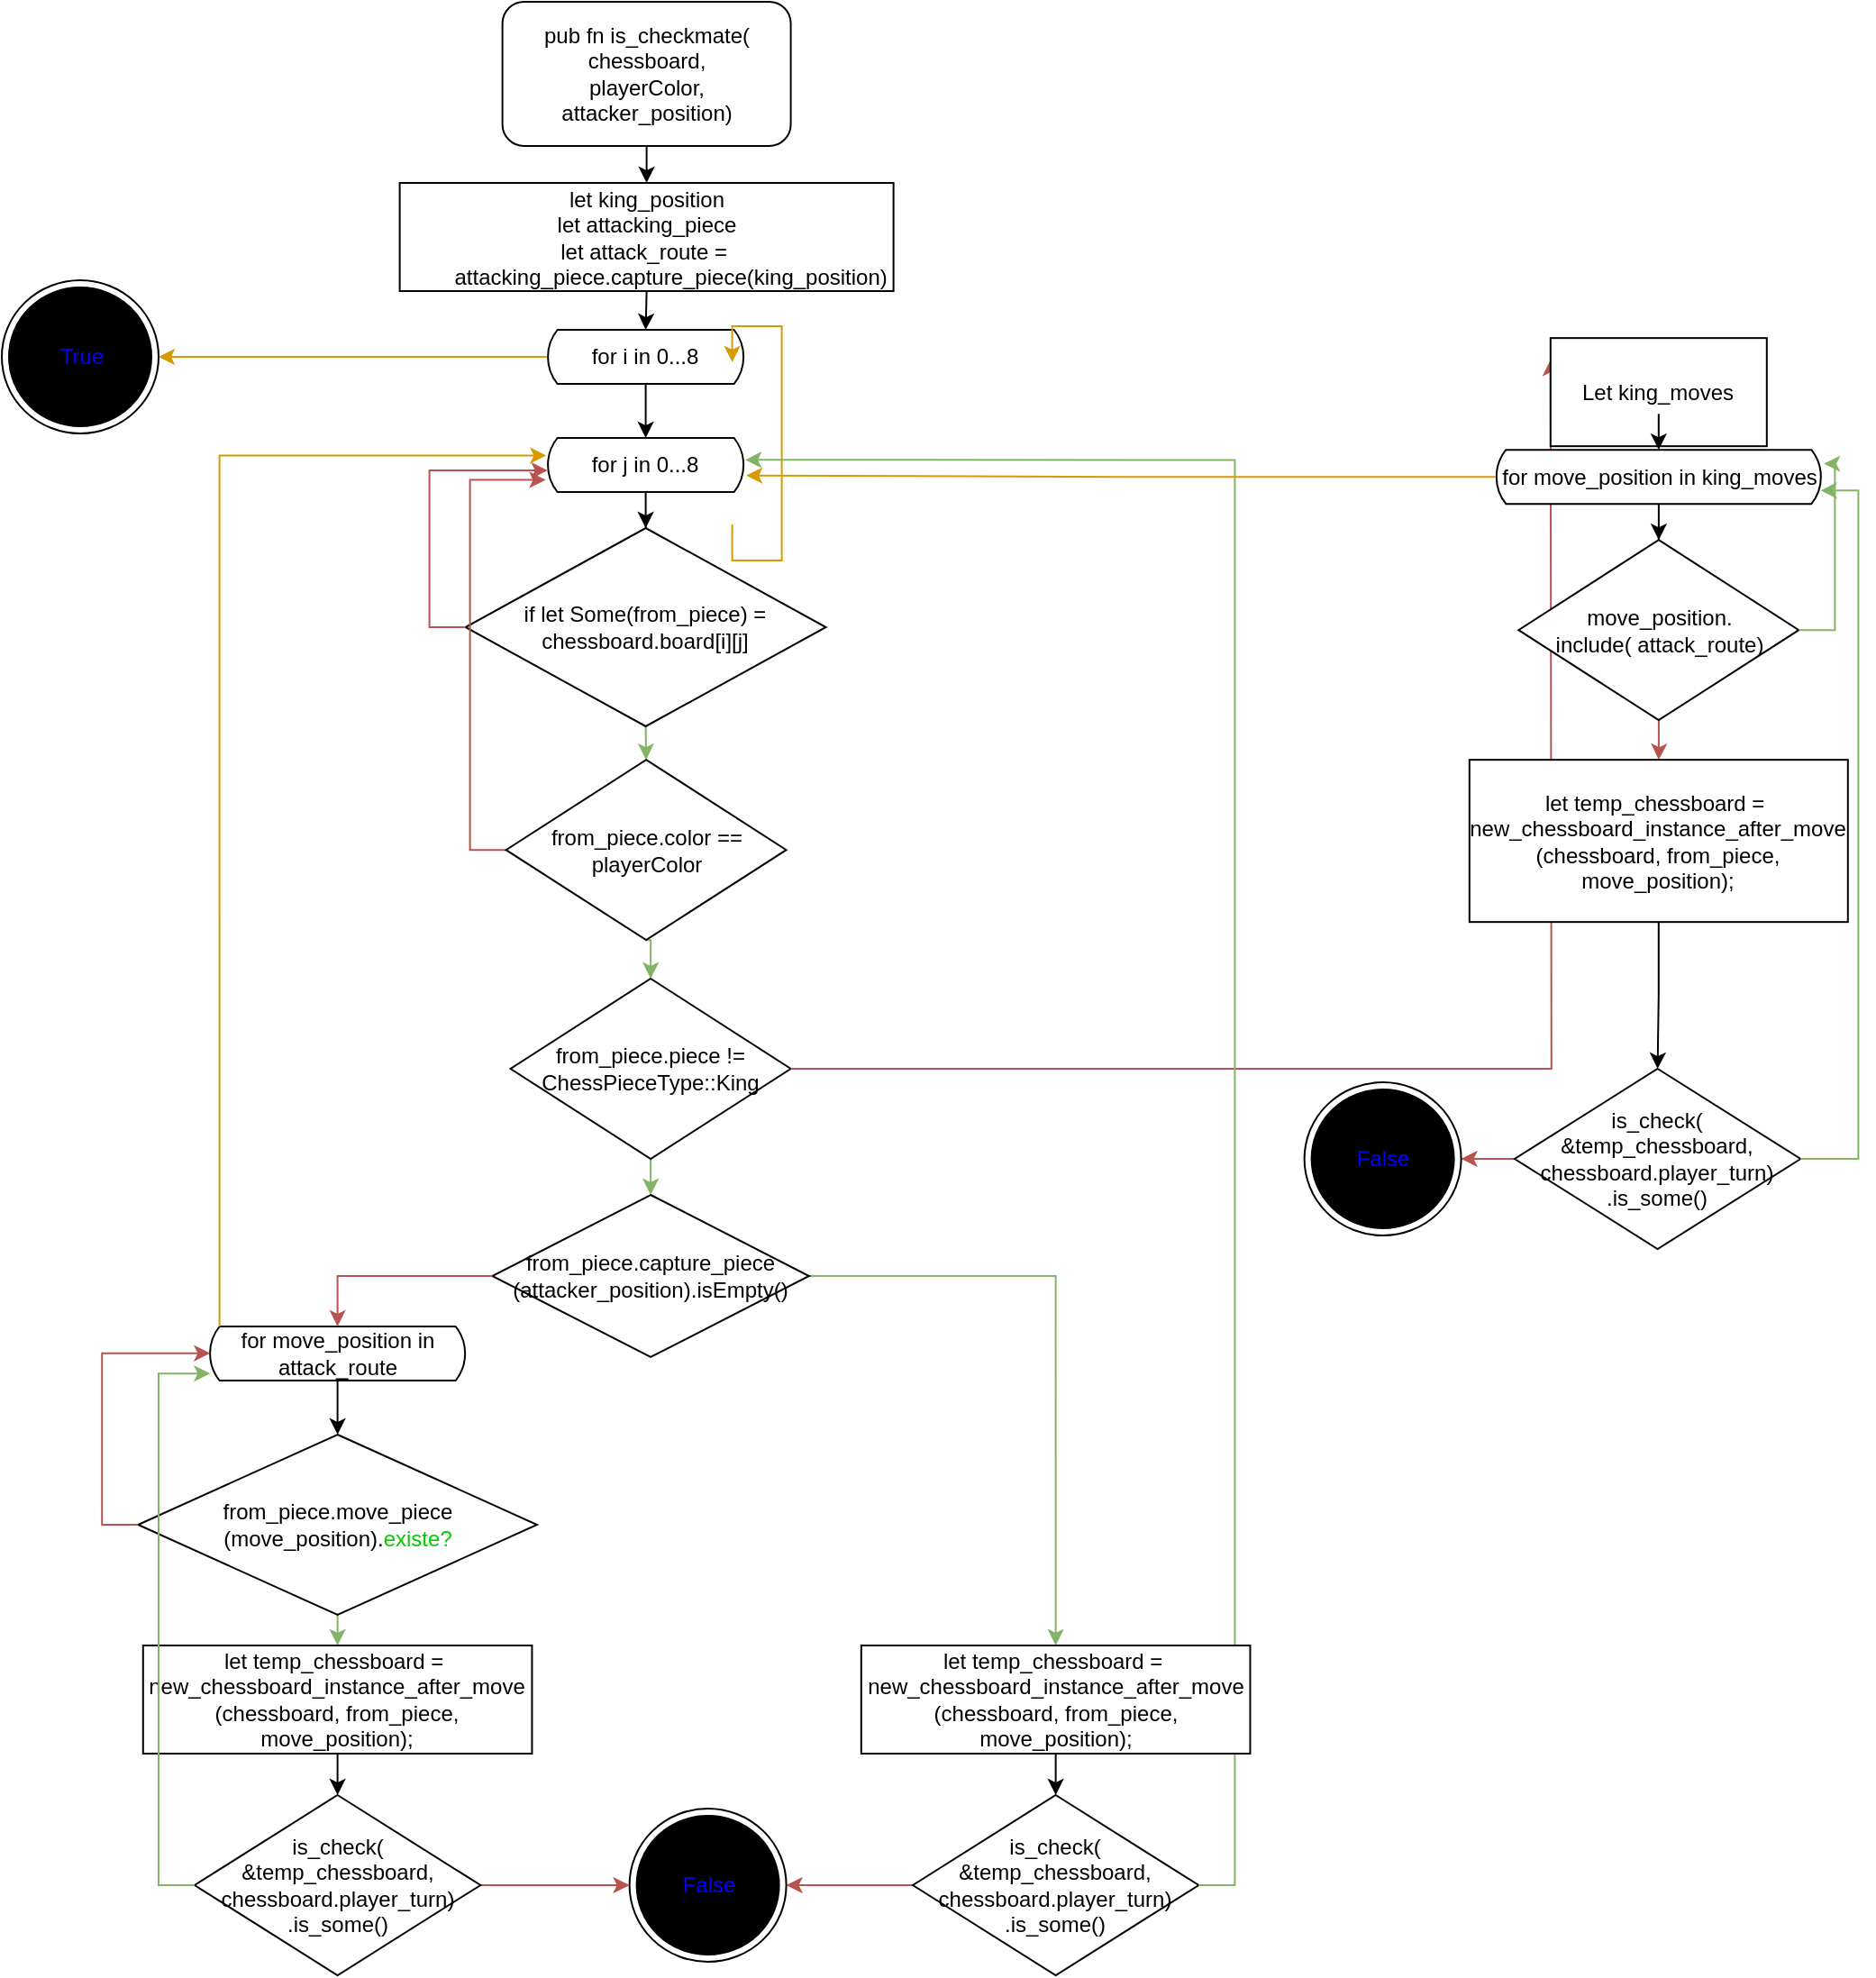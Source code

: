 <mxfile>
    <diagram id="Ea1tIVyp97EjMuHXbl2k" name="Page-1">
        <mxGraphModel dx="933" dy="662" grid="1" gridSize="10" guides="1" tooltips="1" connect="1" arrows="1" fold="1" page="1" pageScale="1" pageWidth="850" pageHeight="1100" math="0" shadow="0">
            <root>
                <mxCell id="0"/>
                <mxCell id="1" parent="0"/>
                <mxCell id="sE5au4GL2n3erL41e8XW-142" style="edgeStyle=orthogonalEdgeStyle;rounded=0;orthogonalLoop=1;jettySize=auto;html=1;exitX=0.5;exitY=1;exitDx=0;exitDy=0;entryX=0.5;entryY=0;entryDx=0;entryDy=0;" parent="1" source="7" target="9" edge="1">
                    <mxGeometry relative="1" as="geometry"/>
                </mxCell>
                <mxCell id="7" value="pub fn is_checkmate(&lt;br&gt;chessboard,&lt;br&gt;playerColor,&lt;br&gt;attacker_position)" style="rounded=1;whiteSpace=wrap;html=1;" parent="1" vertex="1">
                    <mxGeometry x="607.81" y="5" width="160" height="80" as="geometry"/>
                </mxCell>
                <mxCell id="9" value="let king_position&lt;br&gt;let&amp;nbsp;&lt;span style=&quot;background-color: initial;&quot;&gt;attacking_piece&lt;br&gt;let attack_route =&amp;nbsp;&lt;br&gt;&lt;/span&gt;&lt;span style=&quot;background-color: initial;&quot;&gt;&lt;span style=&quot;white-space: pre;&quot;&gt;&#9;&lt;/span&gt;attacking_piece.capture_piece(king_position)&lt;br&gt;&lt;/span&gt;" style="rounded=0;whiteSpace=wrap;html=1;align=center;" parent="1" vertex="1">
                    <mxGeometry x="550.81" y="105.5" width="274" height="60" as="geometry"/>
                </mxCell>
                <mxCell id="sE5au4GL2n3erL41e8XW-130" style="edgeStyle=orthogonalEdgeStyle;rounded=0;orthogonalLoop=1;jettySize=auto;html=1;entryX=1;entryY=0.5;entryDx=0;entryDy=0;fillColor=#ffe6cc;strokeColor=#d79b00;" parent="1" source="sE5au4GL2n3erL41e8XW-10" target="sE5au4GL2n3erL41e8XW-111" edge="1">
                    <mxGeometry relative="1" as="geometry"/>
                </mxCell>
                <mxCell id="sE5au4GL2n3erL41e8XW-10" value="for i in 0...8" style="html=1;dashed=0;whiteSpace=wrap;shape=mxgraph.dfd.loop" parent="1" vertex="1">
                    <mxGeometry x="632.31" y="187" width="110" height="30" as="geometry"/>
                </mxCell>
                <mxCell id="sE5au4GL2n3erL41e8XW-45" style="edgeStyle=orthogonalEdgeStyle;rounded=0;orthogonalLoop=1;jettySize=auto;html=1;entryX=0.5;entryY=0;entryDx=0;entryDy=0;" parent="1" source="sE5au4GL2n3erL41e8XW-12" target="sE5au4GL2n3erL41e8XW-16" edge="1">
                    <mxGeometry relative="1" as="geometry"/>
                </mxCell>
                <mxCell id="sE5au4GL2n3erL41e8XW-12" value="for j in 0...8" style="html=1;dashed=0;whiteSpace=wrap;shape=mxgraph.dfd.loop" parent="1" vertex="1">
                    <mxGeometry x="632.31" y="247" width="110" height="30" as="geometry"/>
                </mxCell>
                <mxCell id="sE5au4GL2n3erL41e8XW-15" style="edgeStyle=orthogonalEdgeStyle;rounded=0;orthogonalLoop=1;jettySize=auto;html=1;entryX=0.5;entryY=0;entryDx=0;entryDy=0;entryPerimeter=0;" parent="1" source="sE5au4GL2n3erL41e8XW-10" target="sE5au4GL2n3erL41e8XW-12" edge="1">
                    <mxGeometry relative="1" as="geometry"/>
                </mxCell>
                <mxCell id="sE5au4GL2n3erL41e8XW-68" style="edgeStyle=orthogonalEdgeStyle;rounded=0;orthogonalLoop=1;jettySize=auto;html=1;exitX=0.5;exitY=1;exitDx=0;exitDy=0;entryX=0.5;entryY=0;entryDx=0;entryDy=0;fillColor=#d5e8d4;strokeColor=#82b366;" parent="1" source="sE5au4GL2n3erL41e8XW-16" target="sE5au4GL2n3erL41e8XW-67" edge="1">
                    <mxGeometry relative="1" as="geometry"/>
                </mxCell>
                <mxCell id="sE5au4GL2n3erL41e8XW-16" value="if let Some(from_piece) = chessboard.board[i][j]" style="shape=rhombus;html=1;dashed=0;whiteSpace=wrap;perimeter=rhombusPerimeter;" parent="1" vertex="1">
                    <mxGeometry x="587.31" y="297" width="200" height="110" as="geometry"/>
                </mxCell>
                <mxCell id="sE5au4GL2n3erL41e8XW-20" style="edgeStyle=orthogonalEdgeStyle;rounded=0;orthogonalLoop=1;jettySize=auto;html=1;exitX=0;exitY=0.5;exitDx=0;exitDy=0;entryX=0.005;entryY=0.6;entryDx=0;entryDy=0;entryPerimeter=0;fillColor=#f8cecc;strokeColor=#b85450;" parent="1" source="sE5au4GL2n3erL41e8XW-16" target="sE5au4GL2n3erL41e8XW-12" edge="1">
                    <mxGeometry relative="1" as="geometry"/>
                </mxCell>
                <mxCell id="sE5au4GL2n3erL41e8XW-27" style="edgeStyle=orthogonalEdgeStyle;rounded=0;orthogonalLoop=1;jettySize=auto;html=1;exitX=0;exitY=0;exitDx=104;exitDy=30;exitPerimeter=0;entryX=0;entryY=0;entryDx=104;entryDy=0;entryPerimeter=0;fillColor=#ffe6cc;strokeColor=#d79b00;" parent="1" edge="1">
                    <mxGeometry relative="1" as="geometry">
                        <mxPoint x="735.31" y="295.0" as="sourcePoint"/>
                        <mxPoint x="735.31" y="205.0" as="targetPoint"/>
                        <Array as="points">
                            <mxPoint x="735.81" y="315"/>
                            <mxPoint x="762.81" y="315"/>
                            <mxPoint x="762.81" y="185"/>
                            <mxPoint x="735.81" y="185"/>
                        </Array>
                    </mxGeometry>
                </mxCell>
                <mxCell id="sE5au4GL2n3erL41e8XW-128" style="edgeStyle=orthogonalEdgeStyle;rounded=0;orthogonalLoop=1;jettySize=auto;html=1;exitX=0.5;exitY=1;exitDx=0;exitDy=0;entryX=0.5;entryY=0;entryDx=0;entryDy=0;fillColor=#d5e8d4;strokeColor=#82b366;" parent="1" source="sE5au4GL2n3erL41e8XW-28" target="sE5au4GL2n3erL41e8XW-32" edge="1">
                    <mxGeometry relative="1" as="geometry"/>
                </mxCell>
                <mxCell id="sE5au4GL2n3erL41e8XW-28" value="from_piece.piece !=&lt;div&gt;ChessPieceType::King&lt;/div&gt;" style="shape=rhombus;html=1;dashed=0;whiteSpace=wrap;perimeter=rhombusPerimeter;" parent="1" vertex="1">
                    <mxGeometry x="612.31" y="547" width="155.5" height="100" as="geometry"/>
                </mxCell>
                <mxCell id="sE5au4GL2n3erL41e8XW-60" style="edgeStyle=orthogonalEdgeStyle;rounded=0;orthogonalLoop=1;jettySize=auto;html=1;exitX=1;exitY=0.5;exitDx=0;exitDy=0;entryX=0.5;entryY=0;entryDx=0;entryDy=0;fillColor=#d5e8d4;strokeColor=#82b366;" parent="1" source="sE5au4GL2n3erL41e8XW-32" target="sE5au4GL2n3erL41e8XW-140" edge="1">
                    <mxGeometry relative="1" as="geometry">
                        <mxPoint x="914.82" y="930" as="targetPoint"/>
                    </mxGeometry>
                </mxCell>
                <mxCell id="sE5au4GL2n3erL41e8XW-32" value="from_piece.capture_piece&lt;div&gt;(attacker_position).isEmpty()&lt;/div&gt;" style="shape=rhombus;html=1;dashed=0;whiteSpace=wrap;perimeter=rhombusPerimeter;" parent="1" vertex="1">
                    <mxGeometry x="602.18" y="667" width="175.75" height="90" as="geometry"/>
                </mxCell>
                <mxCell id="sE5au4GL2n3erL41e8XW-44" style="edgeStyle=orthogonalEdgeStyle;rounded=0;orthogonalLoop=1;jettySize=auto;html=1;entryX=0.5;entryY=0;entryDx=0;entryDy=0;" parent="1" source="sE5au4GL2n3erL41e8XW-37" target="sE5au4GL2n3erL41e8XW-43" edge="1">
                    <mxGeometry relative="1" as="geometry"/>
                </mxCell>
                <mxCell id="sE5au4GL2n3erL41e8XW-37" value="for move_position in attack_route" style="html=1;dashed=0;whiteSpace=wrap;shape=mxgraph.dfd.loop" parent="1" vertex="1">
                    <mxGeometry x="444.81" y="740" width="143" height="30" as="geometry"/>
                </mxCell>
                <mxCell id="sE5au4GL2n3erL41e8XW-42" style="edgeStyle=orthogonalEdgeStyle;rounded=0;orthogonalLoop=1;jettySize=auto;html=1;entryX=0.5;entryY=0;entryDx=0;entryDy=0;entryPerimeter=0;fillColor=#f8cecc;strokeColor=#b85450;" parent="1" source="sE5au4GL2n3erL41e8XW-32" target="sE5au4GL2n3erL41e8XW-37" edge="1">
                    <mxGeometry relative="1" as="geometry"/>
                </mxCell>
                <mxCell id="sE5au4GL2n3erL41e8XW-134" style="edgeStyle=orthogonalEdgeStyle;rounded=0;orthogonalLoop=1;jettySize=auto;html=1;exitX=0.5;exitY=1;exitDx=0;exitDy=0;entryX=0.5;entryY=0;entryDx=0;entryDy=0;fillColor=#d5e8d4;strokeColor=#82b366;" parent="1" source="sE5au4GL2n3erL41e8XW-43" target="sE5au4GL2n3erL41e8XW-120" edge="1">
                    <mxGeometry relative="1" as="geometry"/>
                </mxCell>
                <mxCell id="sE5au4GL2n3erL41e8XW-43" value="&lt;div&gt;from_piece.move_piece&lt;/div&gt;&lt;div&gt;(move_position).&lt;font color=&quot;#00cc00&quot;&gt;existe?&lt;/font&gt;&lt;/div&gt;" style="shape=rhombus;html=1;dashed=0;whiteSpace=wrap;perimeter=rhombusPerimeter;" parent="1" vertex="1">
                    <mxGeometry x="405.62" y="800" width="221.38" height="100" as="geometry"/>
                </mxCell>
                <mxCell id="sE5au4GL2n3erL41e8XW-51" style="edgeStyle=orthogonalEdgeStyle;rounded=0;orthogonalLoop=1;jettySize=auto;html=1;exitX=0;exitY=0;exitDx=6;exitDy=0;exitPerimeter=0;entryX=-0.001;entryY=0.324;entryDx=0;entryDy=0;entryPerimeter=0;fillColor=#ffe6cc;strokeColor=#d79b00;" parent="1" source="sE5au4GL2n3erL41e8XW-37" target="sE5au4GL2n3erL41e8XW-12" edge="1">
                    <mxGeometry relative="1" as="geometry"/>
                </mxCell>
                <mxCell id="sE5au4GL2n3erL41e8XW-56" style="edgeStyle=orthogonalEdgeStyle;rounded=0;orthogonalLoop=1;jettySize=auto;html=1;exitX=0;exitY=0.5;exitDx=0;exitDy=0;entryX=0.006;entryY=0.495;entryDx=0;entryDy=0;entryPerimeter=0;fillColor=#f8cecc;strokeColor=#b85450;" parent="1" source="sE5au4GL2n3erL41e8XW-43" target="sE5au4GL2n3erL41e8XW-37" edge="1">
                    <mxGeometry relative="1" as="geometry"/>
                </mxCell>
                <mxCell id="sE5au4GL2n3erL41e8XW-87" style="edgeStyle=orthogonalEdgeStyle;rounded=0;orthogonalLoop=1;jettySize=auto;html=1;exitX=0;exitY=0.5;exitDx=0;exitDy=0;fillColor=#f8cecc;strokeColor=#b85450;" parent="1" source="sE5au4GL2n3erL41e8XW-61" target="sE5au4GL2n3erL41e8XW-86" edge="1">
                    <mxGeometry relative="1" as="geometry"/>
                </mxCell>
                <mxCell id="sE5au4GL2n3erL41e8XW-61" value="is_check(&lt;div&gt;&amp;amp;temp_chessboard,&lt;div&gt;chessboard.player_turn)&lt;/div&gt;&lt;div&gt;.is_some()&lt;/div&gt;&lt;/div&gt;" style="shape=rhombus;html=1;dashed=0;whiteSpace=wrap;perimeter=rhombusPerimeter;" parent="1" vertex="1">
                    <mxGeometry x="835.48" y="1000" width="158.69" height="100" as="geometry"/>
                </mxCell>
                <mxCell id="sE5au4GL2n3erL41e8XW-66" style="edgeStyle=orthogonalEdgeStyle;rounded=0;orthogonalLoop=1;jettySize=auto;html=1;exitX=0;exitY=0.5;exitDx=0;exitDy=0;entryX=-0.005;entryY=0.776;entryDx=0;entryDy=0;entryPerimeter=0;fillColor=#f8cecc;strokeColor=#b85450;" parent="1" source="sE5au4GL2n3erL41e8XW-67" target="sE5au4GL2n3erL41e8XW-12" edge="1">
                    <mxGeometry relative="1" as="geometry"/>
                </mxCell>
                <mxCell id="sE5au4GL2n3erL41e8XW-71" style="edgeStyle=orthogonalEdgeStyle;rounded=0;orthogonalLoop=1;jettySize=auto;html=1;exitX=0.5;exitY=1;exitDx=0;exitDy=0;entryX=0.5;entryY=0;entryDx=0;entryDy=0;fillColor=#d5e8d4;strokeColor=#82b366;" parent="1" source="sE5au4GL2n3erL41e8XW-67" target="sE5au4GL2n3erL41e8XW-28" edge="1">
                    <mxGeometry relative="1" as="geometry"/>
                </mxCell>
                <mxCell id="sE5au4GL2n3erL41e8XW-89" style="edgeStyle=orthogonalEdgeStyle;rounded=0;orthogonalLoop=1;jettySize=auto;html=1;exitX=1;exitY=0.5;exitDx=0;exitDy=0;entryX=0;entryY=0.5;entryDx=0;entryDy=0;fillColor=#f8cecc;strokeColor=#b85450;" parent="1" source="sE5au4GL2n3erL41e8XW-28" edge="1">
                    <mxGeometry relative="1" as="geometry">
                        <mxPoint x="1189.41" y="203.58" as="targetPoint"/>
                    </mxGeometry>
                </mxCell>
                <mxCell id="sE5au4GL2n3erL41e8XW-67" value="from_piece.color == playerColor" style="shape=rhombus;html=1;dashed=0;whiteSpace=wrap;perimeter=rhombusPerimeter;" parent="1" vertex="1">
                    <mxGeometry x="609.81" y="425.58" width="155.5" height="100" as="geometry"/>
                </mxCell>
                <mxCell id="sE5au4GL2n3erL41e8XW-75" style="edgeStyle=orthogonalEdgeStyle;rounded=0;orthogonalLoop=1;jettySize=auto;html=1;exitX=1;exitY=0.5;exitDx=0;exitDy=0;entryX=1.002;entryY=0.406;entryDx=0;entryDy=0;entryPerimeter=0;fillColor=#d5e8d4;strokeColor=#82b366;" parent="1" source="sE5au4GL2n3erL41e8XW-61" target="sE5au4GL2n3erL41e8XW-12" edge="1">
                    <mxGeometry relative="1" as="geometry"/>
                </mxCell>
                <mxCell id="sE5au4GL2n3erL41e8XW-86" value="&lt;font color=&quot;#0000ff&quot;&gt;False&lt;/font&gt;" style="ellipse;html=1;shape=endState;fillColor=strokeColor;" parent="1" vertex="1">
                    <mxGeometry x="678.31" y="1007.5" width="87" height="85" as="geometry"/>
                </mxCell>
                <mxCell id="sE5au4GL2n3erL41e8XW-88" value="Let king_moves" style="rounded=0;whiteSpace=wrap;html=1;" parent="1" vertex="1">
                    <mxGeometry x="1189.41" y="191.58" width="120" height="60" as="geometry"/>
                </mxCell>
                <mxCell id="sE5au4GL2n3erL41e8XW-95" value="" style="edgeStyle=orthogonalEdgeStyle;rounded=0;orthogonalLoop=1;jettySize=auto;html=1;" parent="1" source="sE5au4GL2n3erL41e8XW-91" target="sE5au4GL2n3erL41e8XW-94" edge="1">
                    <mxGeometry relative="1" as="geometry"/>
                </mxCell>
                <mxCell id="sE5au4GL2n3erL41e8XW-91" value="for move_position in king_moves" style="html=1;dashed=0;whiteSpace=wrap;shape=mxgraph.dfd.loop" parent="1" vertex="1">
                    <mxGeometry x="1158.66" y="253.58" width="181.5" height="30" as="geometry"/>
                </mxCell>
                <mxCell id="sE5au4GL2n3erL41e8XW-92" style="edgeStyle=orthogonalEdgeStyle;rounded=0;orthogonalLoop=1;jettySize=auto;html=1;entryX=0.5;entryY=0;entryDx=0;entryDy=0;entryPerimeter=0;" parent="1" target="sE5au4GL2n3erL41e8XW-91" edge="1">
                    <mxGeometry relative="1" as="geometry">
                        <mxPoint x="1249.393" y="233.58" as="sourcePoint"/>
                    </mxGeometry>
                </mxCell>
                <mxCell id="sE5au4GL2n3erL41e8XW-106" style="edgeStyle=orthogonalEdgeStyle;rounded=0;orthogonalLoop=1;jettySize=auto;html=1;fillColor=#f8cecc;strokeColor=#b85450;" parent="1" source="sE5au4GL2n3erL41e8XW-94" target="sE5au4GL2n3erL41e8XW-101" edge="1">
                    <mxGeometry relative="1" as="geometry"/>
                </mxCell>
                <mxCell id="sE5au4GL2n3erL41e8XW-94" value="move_position.&lt;div&gt;include( attack_route)&lt;br&gt;&lt;/div&gt;" style="shape=rhombus;html=1;dashed=0;whiteSpace=wrap;perimeter=rhombusPerimeter;" parent="1" vertex="1">
                    <mxGeometry x="1171.66" y="303.58" width="155.5" height="100" as="geometry"/>
                </mxCell>
                <mxCell id="sE5au4GL2n3erL41e8XW-97" style="edgeStyle=orthogonalEdgeStyle;rounded=0;orthogonalLoop=1;jettySize=auto;html=1;exitX=1;exitY=0.5;exitDx=0;exitDy=0;entryX=1.005;entryY=0.257;entryDx=0;entryDy=0;entryPerimeter=0;fillColor=#d5e8d4;strokeColor=#82b366;" parent="1" source="sE5au4GL2n3erL41e8XW-94" target="sE5au4GL2n3erL41e8XW-91" edge="1">
                    <mxGeometry relative="1" as="geometry"/>
                </mxCell>
                <mxCell id="sE5au4GL2n3erL41e8XW-100" style="edgeStyle=orthogonalEdgeStyle;rounded=0;orthogonalLoop=1;jettySize=auto;html=1;entryX=0.5;entryY=0;entryDx=0;entryDy=0;" parent="1" source="sE5au4GL2n3erL41e8XW-101" target="sE5au4GL2n3erL41e8XW-103" edge="1">
                    <mxGeometry relative="1" as="geometry"/>
                </mxCell>
                <mxCell id="sE5au4GL2n3erL41e8XW-101" value="let temp_chessboard =&amp;nbsp;&lt;div&gt;new_chessboard_instance_after_move&lt;/div&gt;&lt;div&gt;(chessboard, from_piece,&lt;/div&gt;&lt;div&gt;move_position);&lt;/div&gt;" style="rounded=0;whiteSpace=wrap;html=1;" parent="1" vertex="1">
                    <mxGeometry x="1144.41" y="425.58" width="210" height="90" as="geometry"/>
                </mxCell>
                <mxCell id="sE5au4GL2n3erL41e8XW-102" style="edgeStyle=orthogonalEdgeStyle;rounded=0;orthogonalLoop=1;jettySize=auto;html=1;exitX=0;exitY=0.5;exitDx=0;exitDy=0;fillColor=#f8cecc;strokeColor=#b85450;" parent="1" source="sE5au4GL2n3erL41e8XW-103" target="sE5au4GL2n3erL41e8XW-104" edge="1">
                    <mxGeometry relative="1" as="geometry"/>
                </mxCell>
                <mxCell id="sE5au4GL2n3erL41e8XW-103" value="is_check(&lt;div&gt;&amp;amp;temp_chessboard,&lt;div&gt;chessboard.player_turn)&lt;/div&gt;&lt;div&gt;.is_some()&lt;/div&gt;&lt;/div&gt;" style="shape=rhombus;html=1;dashed=0;whiteSpace=wrap;perimeter=rhombusPerimeter;" parent="1" vertex="1">
                    <mxGeometry x="1169.47" y="597" width="158.69" height="100" as="geometry"/>
                </mxCell>
                <mxCell id="sE5au4GL2n3erL41e8XW-104" value="&lt;font color=&quot;#0000ff&quot;&gt;False&lt;/font&gt;" style="ellipse;html=1;shape=endState;fillColor=strokeColor;" parent="1" vertex="1">
                    <mxGeometry x="1052.81" y="604.5" width="87" height="85" as="geometry"/>
                </mxCell>
                <mxCell id="sE5au4GL2n3erL41e8XW-108" style="edgeStyle=orthogonalEdgeStyle;rounded=0;orthogonalLoop=1;jettySize=auto;html=1;exitX=1;exitY=0.5;exitDx=0;exitDy=0;entryX=0.995;entryY=0.752;entryDx=0;entryDy=0;entryPerimeter=0;fillColor=#d5e8d4;strokeColor=#82b366;" parent="1" source="sE5au4GL2n3erL41e8XW-103" target="sE5au4GL2n3erL41e8XW-91" edge="1">
                    <mxGeometry relative="1" as="geometry"/>
                </mxCell>
                <mxCell id="sE5au4GL2n3erL41e8XW-110" style="edgeStyle=orthogonalEdgeStyle;rounded=0;orthogonalLoop=1;jettySize=auto;html=1;entryX=1.007;entryY=0.694;entryDx=0;entryDy=0;entryPerimeter=0;fillColor=#ffe6cc;strokeColor=#d79b00;" parent="1" source="sE5au4GL2n3erL41e8XW-91" target="sE5au4GL2n3erL41e8XW-12" edge="1">
                    <mxGeometry relative="1" as="geometry"/>
                </mxCell>
                <mxCell id="sE5au4GL2n3erL41e8XW-111" value="&lt;font color=&quot;#0000ff&quot;&gt;True&lt;/font&gt;" style="ellipse;html=1;shape=endState;fillColor=strokeColor;" parent="1" vertex="1">
                    <mxGeometry x="330" y="159.5" width="87" height="85" as="geometry"/>
                </mxCell>
                <mxCell id="sE5au4GL2n3erL41e8XW-132" style="edgeStyle=orthogonalEdgeStyle;rounded=0;orthogonalLoop=1;jettySize=auto;html=1;entryX=0.5;entryY=0;entryDx=0;entryDy=0;" parent="1" source="sE5au4GL2n3erL41e8XW-120" target="sE5au4GL2n3erL41e8XW-122" edge="1">
                    <mxGeometry relative="1" as="geometry"/>
                </mxCell>
                <mxCell id="sE5au4GL2n3erL41e8XW-120" value="let temp_chessboard =&amp;nbsp;&lt;div&gt;new_chessboard_instance_after_move&lt;/div&gt;&lt;div&gt;(chessboard, from_piece,&lt;/div&gt;&lt;div&gt;move_position);&lt;/div&gt;" style="rounded=0;whiteSpace=wrap;html=1;" parent="1" vertex="1">
                    <mxGeometry x="408.4" y="917" width="215.81" height="60" as="geometry"/>
                </mxCell>
                <mxCell id="sE5au4GL2n3erL41e8XW-124" style="edgeStyle=orthogonalEdgeStyle;rounded=0;orthogonalLoop=1;jettySize=auto;html=1;entryX=0;entryY=0.5;entryDx=0;entryDy=0;fillColor=#f8cecc;strokeColor=#b85450;" parent="1" source="sE5au4GL2n3erL41e8XW-122" target="sE5au4GL2n3erL41e8XW-86" edge="1">
                    <mxGeometry relative="1" as="geometry"/>
                </mxCell>
                <mxCell id="sE5au4GL2n3erL41e8XW-122" value="is_check(&lt;div&gt;&amp;amp;temp_chessboard,&lt;div&gt;chessboard.player_turn)&lt;/div&gt;&lt;div&gt;.is_some()&lt;/div&gt;&lt;/div&gt;" style="shape=rhombus;html=1;dashed=0;whiteSpace=wrap;perimeter=rhombusPerimeter;" parent="1" vertex="1">
                    <mxGeometry x="436.96" y="1000" width="158.69" height="100" as="geometry"/>
                </mxCell>
                <mxCell id="sE5au4GL2n3erL41e8XW-127" style="edgeStyle=orthogonalEdgeStyle;rounded=0;orthogonalLoop=1;jettySize=auto;html=1;exitX=0;exitY=0.5;exitDx=0;exitDy=0;entryX=0.006;entryY=0.87;entryDx=0;entryDy=0;entryPerimeter=0;fillColor=#d5e8d4;strokeColor=#82b366;" parent="1" source="sE5au4GL2n3erL41e8XW-122" target="sE5au4GL2n3erL41e8XW-37" edge="1">
                    <mxGeometry relative="1" as="geometry"/>
                </mxCell>
                <mxCell id="sE5au4GL2n3erL41e8XW-141" style="edgeStyle=orthogonalEdgeStyle;rounded=0;orthogonalLoop=1;jettySize=auto;html=1;exitX=0.5;exitY=1;exitDx=0;exitDy=0;entryX=0.5;entryY=0;entryDx=0;entryDy=0;" parent="1" source="sE5au4GL2n3erL41e8XW-140" target="sE5au4GL2n3erL41e8XW-61" edge="1">
                    <mxGeometry relative="1" as="geometry"/>
                </mxCell>
                <mxCell id="sE5au4GL2n3erL41e8XW-140" value="let temp_chessboard =&amp;nbsp;&lt;div&gt;new_chessboard_instance_after_move&lt;/div&gt;&lt;div&gt;(chessboard, from_piece,&lt;/div&gt;&lt;div&gt;move_position);&lt;/div&gt;" style="rounded=0;whiteSpace=wrap;html=1;" parent="1" vertex="1">
                    <mxGeometry x="806.92" y="917" width="215.81" height="60" as="geometry"/>
                </mxCell>
                <mxCell id="sE5au4GL2n3erL41e8XW-143" style="edgeStyle=orthogonalEdgeStyle;rounded=0;orthogonalLoop=1;jettySize=auto;html=1;exitX=0.5;exitY=1;exitDx=0;exitDy=0;entryX=0.5;entryY=0;entryDx=0;entryDy=0;entryPerimeter=0;" parent="1" source="9" target="sE5au4GL2n3erL41e8XW-10" edge="1">
                    <mxGeometry relative="1" as="geometry"/>
                </mxCell>
            </root>
        </mxGraphModel>
    </diagram>
</mxfile>